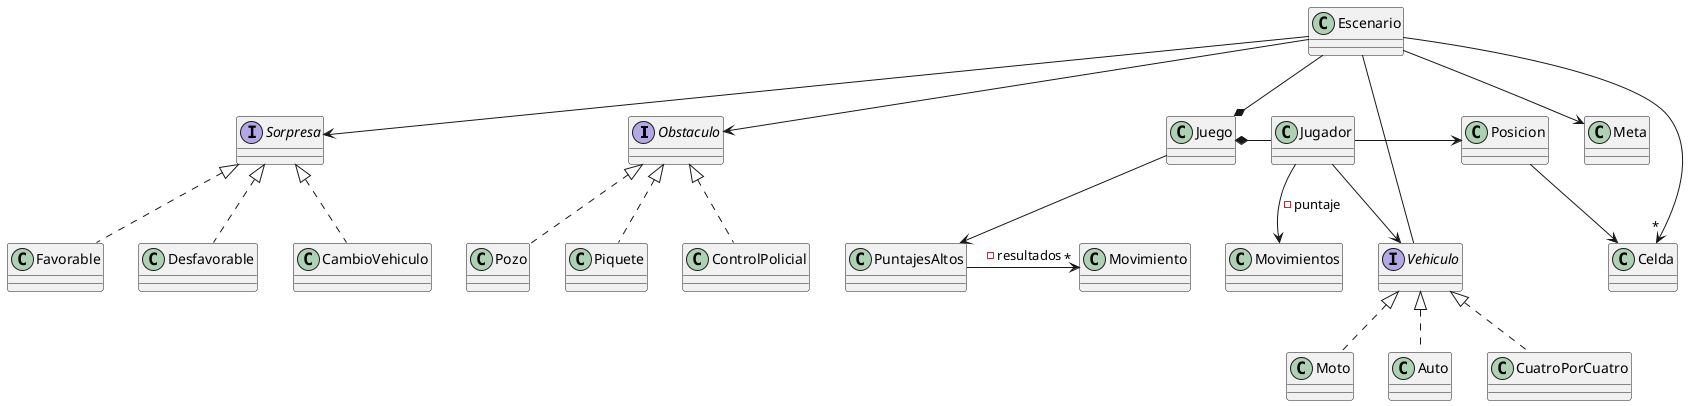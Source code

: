 @startuml
' Esto es un primer panorama de todos los clases/interfaces que
'se nos ocurrieron al principio.

' Luego pasamos al diagramas de secuencia, para pensar la interacción
'de cada clase con otras, se nos ocurrieron nuevas ideas, por lo que
'este diagrama de clases puede que no sea 100% congruente con los
'DSecuencia. Principalmente las relaciones, quien tiene a quien.

interface Obstaculo
Pozo .up.|> Obstaculo
Piquete .up.|> Obstaculo
ControlPolicial .up.|> Obstaculo

interface Sorpresa
Favorable .up.|> Sorpresa
Desfavorable .up.|> Sorpresa
CambioVehiculo .up.|> Sorpresa

interface Vehiculo
Moto .up.|> Vehiculo
Auto .up.|> Vehiculo
CuatroPorCuatro .up.|> Vehiculo

'Clase que representa el estado del jugador.
class Jugador{
'Nombre, Puntaje, Vehiculo...
}
Jugador -down-> Vehiculo
Jugador -> Posicion
Jugador --> Movimientos: - puntaje
'Clase que encargada de la lógica del juego
class Juego
Juego *-right- Jugador
Juego *-up- Escenario
Juego --> PuntajesAltos

'Clase que representa cada manzana del mapa.
class Celda

'Clase que encapsula el lugar donde se mueve el jugador/vehículo.
class Escenario{
'Podemos pensar al mapa como
'1. Una matriz dinámica de celdas
'2. un grafo ya que no tiene un tamaño fijo,
'por lo que la celda tendría conocimiento de sus adyacentes
}
'¿Quien tiene el obstaculo/sorpresa? ¿Escenario o cada celda?
Escenario -->  Obstaculo
Escenario --> Sorpresa
Escenario -down-> Meta
Escenario -> "*" Celda
Vehiculo -- Escenario
'Clase/interfaz/Flag que identifique a una celda como el lugar
'a llegar.
class Meta

'Clase encargada de tener puntajes de partidas anteriores
'ordenadas por cantidad de movimientos.
class PuntajesAltos
PuntajesAltos -> "*" Movimiento: - resultados


'Clase encargada de tener la información sobre la ubicación
'del jugador.
class Posicion
Posicion --> Celda

'Clase que encapsula la logica de movimientos.
class Movimiento{
'Se nos ocurrio para que que el jugador tenga un
'puntaje: Movimiento, para poder delegar la suma, resta,
'descuento o aumento de movimientos.
}












@enduml